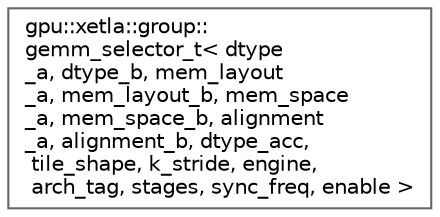 digraph "Graphical Class Hierarchy"
{
 // LATEX_PDF_SIZE
  bgcolor="transparent";
  edge [fontname=Helvetica,fontsize=10,labelfontname=Helvetica,labelfontsize=10];
  node [fontname=Helvetica,fontsize=10,shape=box,height=0.2,width=0.4];
  rankdir="LR";
  Node0 [id="Node000000",label="gpu::xetla::group::\lgemm_selector_t\< dtype\l_a, dtype_b, mem_layout\l_a, mem_layout_b, mem_space\l_a, mem_space_b, alignment\l_a, alignment_b, dtype_acc,\l tile_shape, k_stride, engine,\l arch_tag, stages, sync_freq, enable \>",height=0.2,width=0.4,color="grey40", fillcolor="white", style="filled",URL="$classgpu_1_1xetla_1_1group_1_1gemm__selector__t.html",tooltip="Gemm selection functor."];
}
